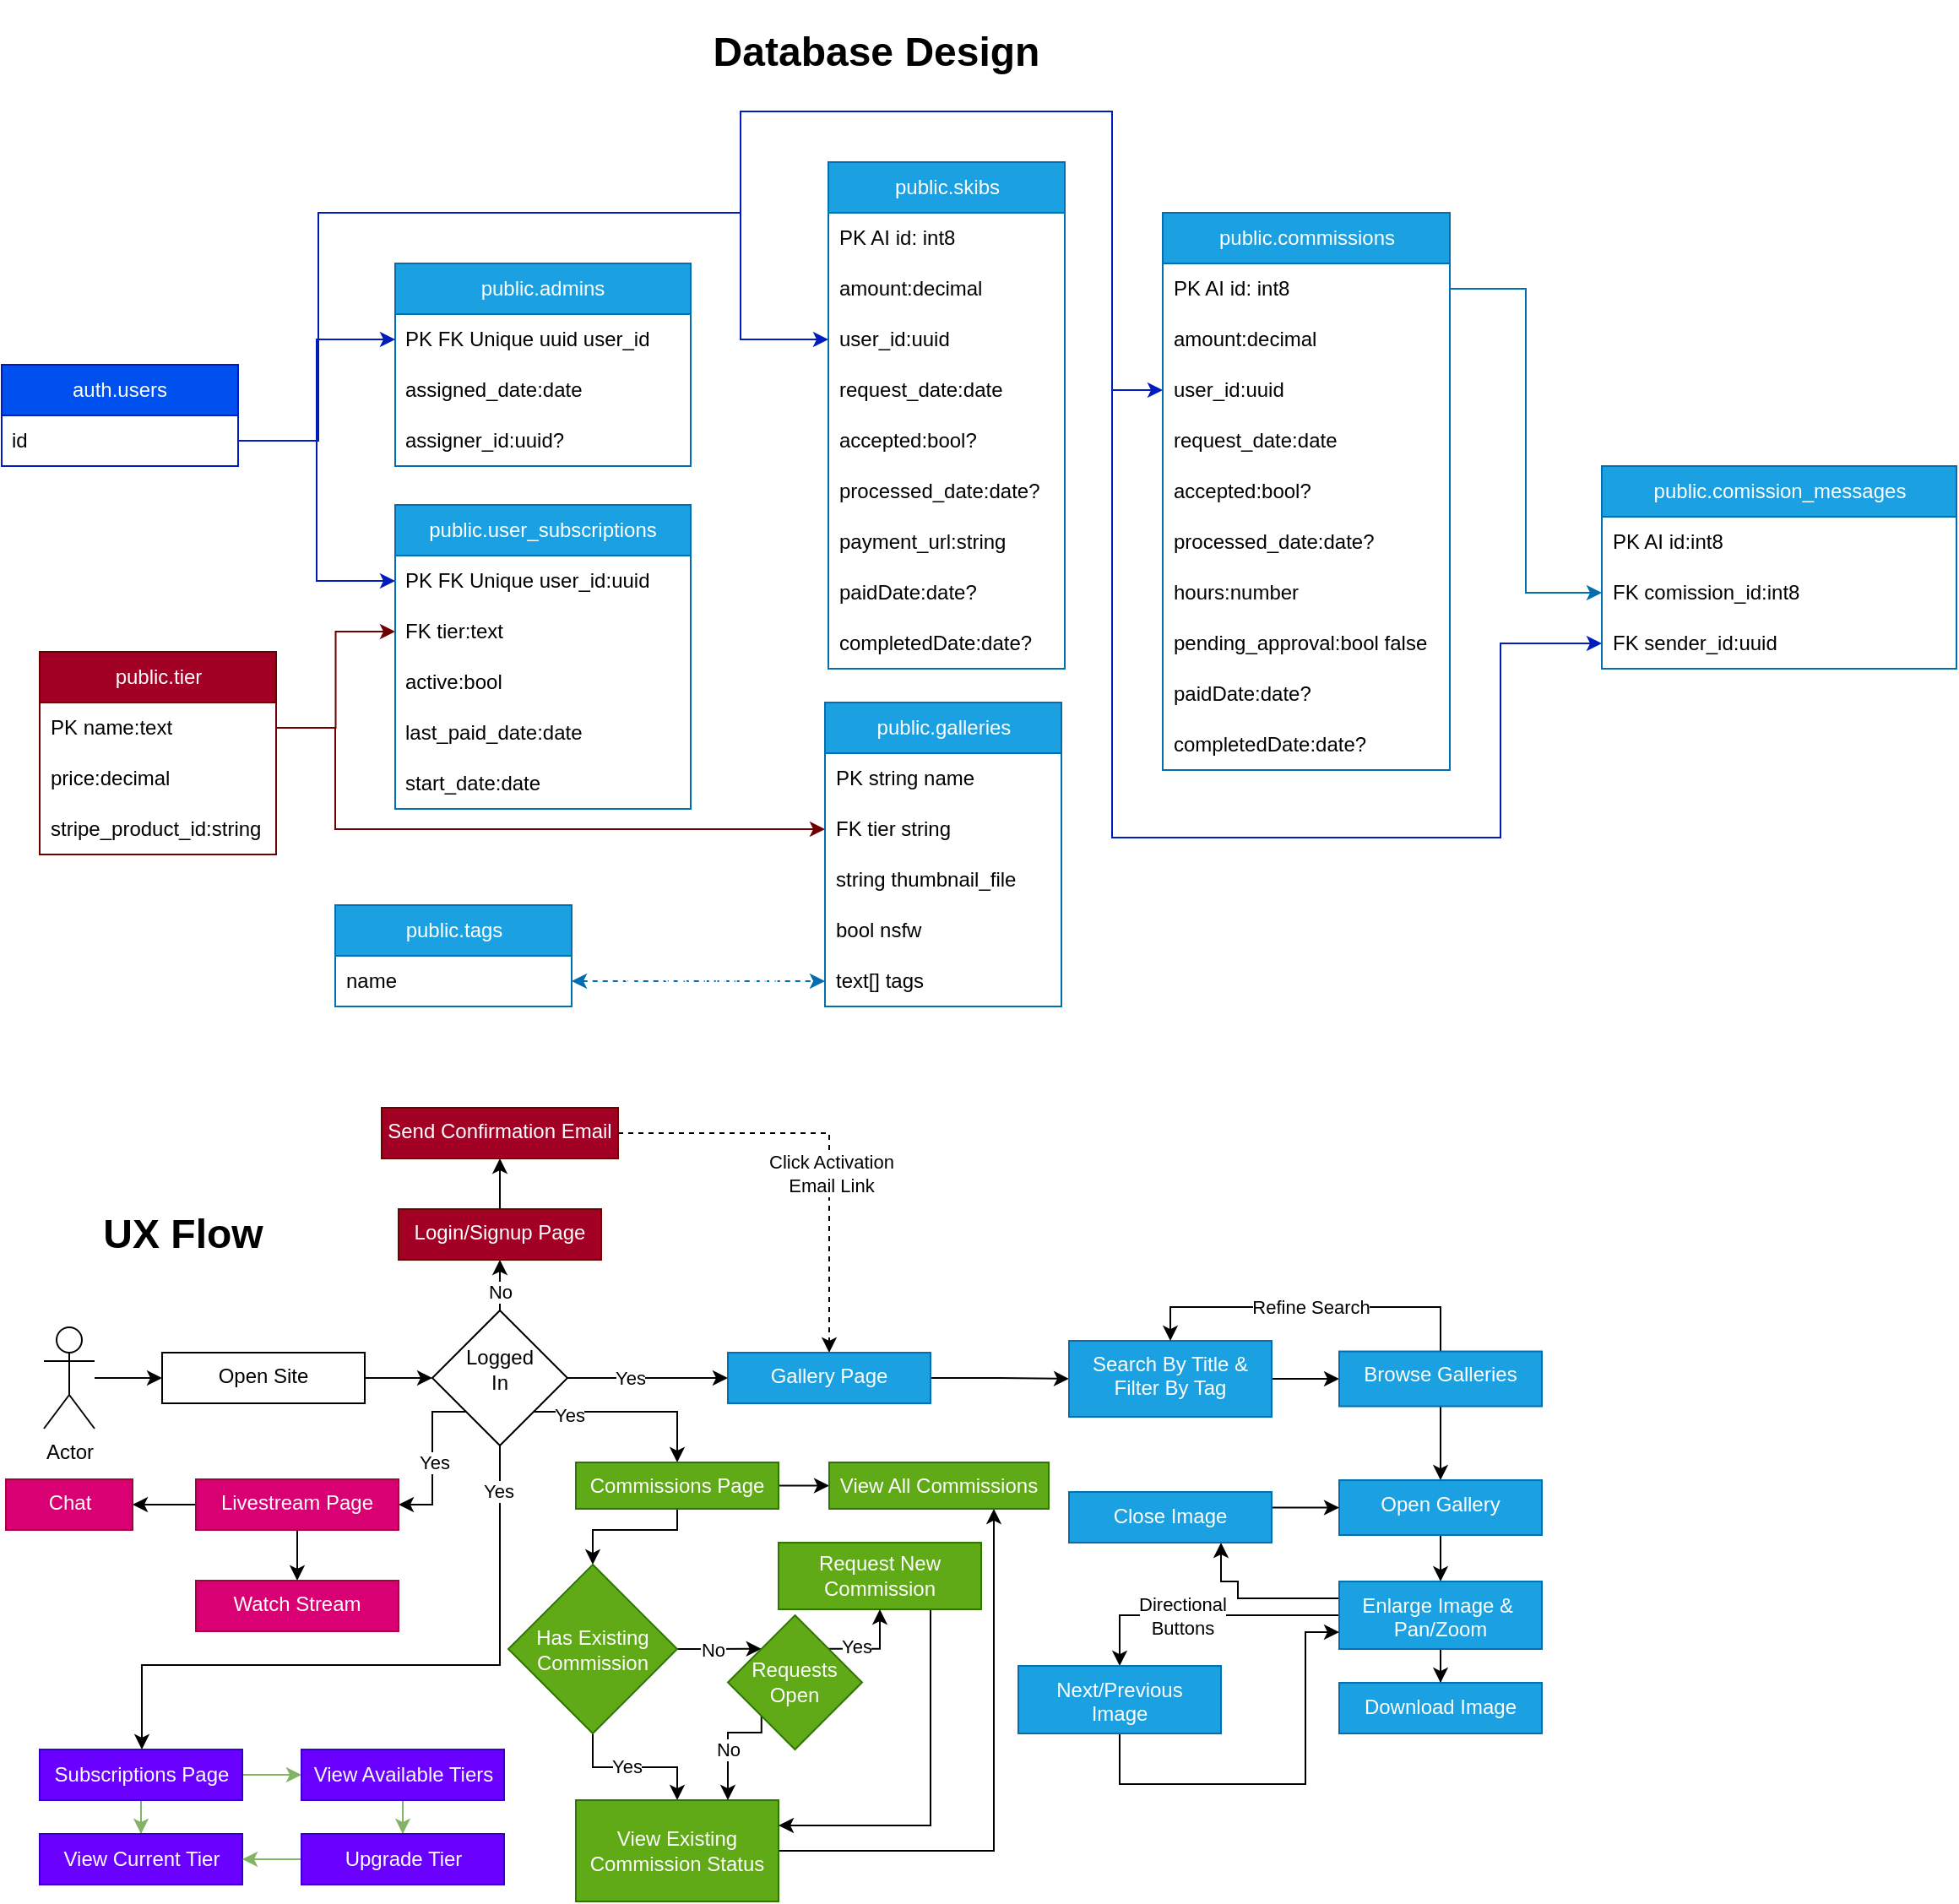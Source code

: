 <mxfile version="24.2.5" type="device">
  <diagram name="Page-1" id="F3YAVjulPUqdYhbqfjdd">
    <mxGraphModel dx="1877" dy="2420" grid="1" gridSize="10" guides="1" tooltips="1" connect="1" arrows="1" fold="1" page="1" pageScale="1" pageWidth="850" pageHeight="1100" math="0" shadow="0">
      <root>
        <mxCell id="0" />
        <mxCell id="1" parent="0" />
        <mxCell id="9zziB1Dtd-V9IfowJO3V-28" value="&lt;h1&gt;Database Design&lt;/h1&gt;" style="text;html=1;align=center;verticalAlign=middle;whiteSpace=wrap;rounded=0;" parent="1" vertex="1">
          <mxGeometry x="332.5" y="-70" width="390" height="10" as="geometry" />
        </mxCell>
        <mxCell id="9zziB1Dtd-V9IfowJO3V-29" value="&lt;h1&gt;UX Flow&lt;/h1&gt;" style="text;html=1;align=center;verticalAlign=middle;whiteSpace=wrap;rounded=0;" parent="1" vertex="1">
          <mxGeometry x="30" y="620" width="175" height="30" as="geometry" />
        </mxCell>
        <mxCell id="9zziB1Dtd-V9IfowJO3V-37" value="" style="edgeStyle=orthogonalEdgeStyle;rounded=0;orthogonalLoop=1;jettySize=auto;html=1;" parent="1" source="9zziB1Dtd-V9IfowJO3V-33" target="9zziB1Dtd-V9IfowJO3V-36" edge="1">
          <mxGeometry relative="1" as="geometry" />
        </mxCell>
        <mxCell id="9zziB1Dtd-V9IfowJO3V-33" value="Actor" style="shape=umlActor;verticalLabelPosition=bottom;verticalAlign=top;html=1;outlineConnect=0;" parent="1" vertex="1">
          <mxGeometry x="35" y="690" width="30" height="60" as="geometry" />
        </mxCell>
        <mxCell id="9zziB1Dtd-V9IfowJO3V-39" value="" style="edgeStyle=orthogonalEdgeStyle;rounded=0;orthogonalLoop=1;jettySize=auto;html=1;" parent="1" source="9zziB1Dtd-V9IfowJO3V-36" target="9zziB1Dtd-V9IfowJO3V-38" edge="1">
          <mxGeometry relative="1" as="geometry" />
        </mxCell>
        <mxCell id="9zziB1Dtd-V9IfowJO3V-36" value="Open Site" style="whiteSpace=wrap;html=1;verticalAlign=top;" parent="1" vertex="1">
          <mxGeometry x="105" y="705" width="120" height="30" as="geometry" />
        </mxCell>
        <mxCell id="9zziB1Dtd-V9IfowJO3V-42" value="" style="edgeStyle=orthogonalEdgeStyle;rounded=0;orthogonalLoop=1;jettySize=auto;html=1;" parent="1" source="9zziB1Dtd-V9IfowJO3V-38" target="9zziB1Dtd-V9IfowJO3V-41" edge="1">
          <mxGeometry relative="1" as="geometry" />
        </mxCell>
        <mxCell id="9zziB1Dtd-V9IfowJO3V-43" value="No" style="edgeLabel;html=1;align=center;verticalAlign=middle;resizable=0;points=[];" parent="9zziB1Dtd-V9IfowJO3V-42" vertex="1" connectable="0">
          <mxGeometry x="0.253" y="2" relative="1" as="geometry">
            <mxPoint x="2" as="offset" />
          </mxGeometry>
        </mxCell>
        <mxCell id="9zziB1Dtd-V9IfowJO3V-48" value="" style="edgeStyle=orthogonalEdgeStyle;rounded=0;orthogonalLoop=1;jettySize=auto;html=1;" parent="1" source="9zziB1Dtd-V9IfowJO3V-38" target="9zziB1Dtd-V9IfowJO3V-47" edge="1">
          <mxGeometry relative="1" as="geometry" />
        </mxCell>
        <mxCell id="9zziB1Dtd-V9IfowJO3V-72" value="Yes" style="edgeLabel;html=1;align=center;verticalAlign=middle;resizable=0;points=[];" parent="9zziB1Dtd-V9IfowJO3V-48" vertex="1" connectable="0">
          <mxGeometry x="-0.227" relative="1" as="geometry">
            <mxPoint as="offset" />
          </mxGeometry>
        </mxCell>
        <mxCell id="9zziB1Dtd-V9IfowJO3V-73" style="edgeStyle=orthogonalEdgeStyle;rounded=0;orthogonalLoop=1;jettySize=auto;html=1;exitX=0;exitY=1;exitDx=0;exitDy=0;entryX=1;entryY=0.5;entryDx=0;entryDy=0;" parent="1" source="9zziB1Dtd-V9IfowJO3V-38" target="9zziB1Dtd-V9IfowJO3V-71" edge="1">
          <mxGeometry relative="1" as="geometry">
            <Array as="points">
              <mxPoint x="265" y="740" />
              <mxPoint x="265" y="795" />
            </Array>
          </mxGeometry>
        </mxCell>
        <mxCell id="9zziB1Dtd-V9IfowJO3V-74" value="Yes" style="edgeLabel;html=1;align=center;verticalAlign=middle;resizable=0;points=[];" parent="9zziB1Dtd-V9IfowJO3V-73" vertex="1" connectable="0">
          <mxGeometry x="0.041" y="1" relative="1" as="geometry">
            <mxPoint as="offset" />
          </mxGeometry>
        </mxCell>
        <mxCell id="9zziB1Dtd-V9IfowJO3V-82" style="edgeStyle=orthogonalEdgeStyle;rounded=0;orthogonalLoop=1;jettySize=auto;html=1;exitX=0.5;exitY=1;exitDx=0;exitDy=0;entryX=0.5;entryY=0;entryDx=0;entryDy=0;" parent="1" source="9zziB1Dtd-V9IfowJO3V-38" target="9zziB1Dtd-V9IfowJO3V-81" edge="1">
          <mxGeometry relative="1" as="geometry">
            <Array as="points">
              <mxPoint x="305" y="890" />
              <mxPoint x="93" y="890" />
              <mxPoint x="93" y="940" />
            </Array>
          </mxGeometry>
        </mxCell>
        <mxCell id="9zziB1Dtd-V9IfowJO3V-83" value="Yes" style="edgeLabel;html=1;align=center;verticalAlign=middle;resizable=0;points=[];" parent="9zziB1Dtd-V9IfowJO3V-82" vertex="1" connectable="0">
          <mxGeometry x="-0.865" y="-1" relative="1" as="geometry">
            <mxPoint as="offset" />
          </mxGeometry>
        </mxCell>
        <mxCell id="9zziB1Dtd-V9IfowJO3V-92" style="edgeStyle=orthogonalEdgeStyle;rounded=0;orthogonalLoop=1;jettySize=auto;html=1;exitX=1;exitY=1;exitDx=0;exitDy=0;entryX=0.5;entryY=0;entryDx=0;entryDy=0;" parent="1" source="9zziB1Dtd-V9IfowJO3V-38" target="9zziB1Dtd-V9IfowJO3V-91" edge="1">
          <mxGeometry relative="1" as="geometry" />
        </mxCell>
        <mxCell id="9zziB1Dtd-V9IfowJO3V-93" value="Yes" style="edgeLabel;html=1;align=center;verticalAlign=middle;resizable=0;points=[];" parent="9zziB1Dtd-V9IfowJO3V-92" vertex="1" connectable="0">
          <mxGeometry x="-0.633" y="-2" relative="1" as="geometry">
            <mxPoint as="offset" />
          </mxGeometry>
        </mxCell>
        <mxCell id="9zziB1Dtd-V9IfowJO3V-38" value="&lt;br&gt;Logged&lt;br&gt;In" style="rhombus;whiteSpace=wrap;html=1;verticalAlign=top;" parent="1" vertex="1">
          <mxGeometry x="265" y="680" width="80" height="80" as="geometry" />
        </mxCell>
        <mxCell id="9zziB1Dtd-V9IfowJO3V-46" value="" style="edgeStyle=orthogonalEdgeStyle;rounded=0;orthogonalLoop=1;jettySize=auto;html=1;" parent="1" source="9zziB1Dtd-V9IfowJO3V-41" target="9zziB1Dtd-V9IfowJO3V-45" edge="1">
          <mxGeometry relative="1" as="geometry" />
        </mxCell>
        <mxCell id="9zziB1Dtd-V9IfowJO3V-41" value="Login/Signup Page" style="whiteSpace=wrap;html=1;verticalAlign=top;fillColor=#a20025;strokeColor=#6F0000;fontColor=#ffffff;" parent="1" vertex="1">
          <mxGeometry x="245" y="620" width="120" height="30" as="geometry" />
        </mxCell>
        <mxCell id="9zziB1Dtd-V9IfowJO3V-49" style="edgeStyle=orthogonalEdgeStyle;rounded=0;orthogonalLoop=1;jettySize=auto;html=1;exitX=1;exitY=0.5;exitDx=0;exitDy=0;entryX=0.5;entryY=0;entryDx=0;entryDy=0;dashed=1;" parent="1" source="9zziB1Dtd-V9IfowJO3V-45" target="9zziB1Dtd-V9IfowJO3V-47" edge="1">
          <mxGeometry relative="1" as="geometry" />
        </mxCell>
        <mxCell id="9zziB1Dtd-V9IfowJO3V-50" value="Click Activation&lt;br&gt;Email Link" style="edgeLabel;html=1;align=center;verticalAlign=middle;resizable=0;points=[];" parent="9zziB1Dtd-V9IfowJO3V-49" vertex="1" connectable="0">
          <mxGeometry x="0.168" y="1" relative="1" as="geometry">
            <mxPoint as="offset" />
          </mxGeometry>
        </mxCell>
        <mxCell id="9zziB1Dtd-V9IfowJO3V-45" value="Send Confirmation Email" style="whiteSpace=wrap;html=1;verticalAlign=top;fillColor=#a20025;strokeColor=#6F0000;fontColor=#ffffff;" parent="1" vertex="1">
          <mxGeometry x="235" y="560" width="140" height="30" as="geometry" />
        </mxCell>
        <mxCell id="9zziB1Dtd-V9IfowJO3V-52" value="" style="edgeStyle=orthogonalEdgeStyle;rounded=0;orthogonalLoop=1;jettySize=auto;html=1;exitX=1;exitY=0.5;exitDx=0;exitDy=0;" parent="1" source="9zziB1Dtd-V9IfowJO3V-47" target="9zziB1Dtd-V9IfowJO3V-51" edge="1">
          <mxGeometry relative="1" as="geometry">
            <mxPoint x="540" y="716.31" as="sourcePoint" />
          </mxGeometry>
        </mxCell>
        <mxCell id="9zziB1Dtd-V9IfowJO3V-47" value="Gallery Page" style="whiteSpace=wrap;html=1;verticalAlign=top;fillColor=#1ba1e2;strokeColor=#006EAF;fontColor=#ffffff;" parent="1" vertex="1">
          <mxGeometry x="440" y="705" width="120" height="30" as="geometry" />
        </mxCell>
        <mxCell id="9zziB1Dtd-V9IfowJO3V-54" value="" style="edgeStyle=orthogonalEdgeStyle;rounded=0;orthogonalLoop=1;jettySize=auto;html=1;" parent="1" source="9zziB1Dtd-V9IfowJO3V-51" target="9zziB1Dtd-V9IfowJO3V-53" edge="1">
          <mxGeometry relative="1" as="geometry" />
        </mxCell>
        <mxCell id="9zziB1Dtd-V9IfowJO3V-51" value="Search By Title &amp;amp;&lt;br&gt;Filter By Tag" style="whiteSpace=wrap;html=1;verticalAlign=top;fillColor=#1ba1e2;strokeColor=#006EAF;fontColor=#ffffff;" parent="1" vertex="1">
          <mxGeometry x="642" y="698.02" width="120" height="45" as="geometry" />
        </mxCell>
        <mxCell id="9zziB1Dtd-V9IfowJO3V-55" value="Refine Search" style="edgeStyle=orthogonalEdgeStyle;rounded=0;orthogonalLoop=1;jettySize=auto;html=1;exitX=0.5;exitY=0;exitDx=0;exitDy=0;entryX=0.5;entryY=0;entryDx=0;entryDy=0;" parent="1" source="9zziB1Dtd-V9IfowJO3V-53" target="9zziB1Dtd-V9IfowJO3V-51" edge="1">
          <mxGeometry relative="1" as="geometry" />
        </mxCell>
        <mxCell id="9zziB1Dtd-V9IfowJO3V-57" value="" style="edgeStyle=orthogonalEdgeStyle;rounded=0;orthogonalLoop=1;jettySize=auto;html=1;" parent="1" source="9zziB1Dtd-V9IfowJO3V-53" target="9zziB1Dtd-V9IfowJO3V-56" edge="1">
          <mxGeometry relative="1" as="geometry" />
        </mxCell>
        <mxCell id="9zziB1Dtd-V9IfowJO3V-53" value="Browse Galleries" style="whiteSpace=wrap;html=1;verticalAlign=top;fillColor=#1ba1e2;strokeColor=#006EAF;fontColor=#ffffff;" parent="1" vertex="1">
          <mxGeometry x="802" y="704.27" width="120" height="32.5" as="geometry" />
        </mxCell>
        <mxCell id="9zziB1Dtd-V9IfowJO3V-59" value="" style="edgeStyle=orthogonalEdgeStyle;rounded=0;orthogonalLoop=1;jettySize=auto;html=1;" parent="1" source="9zziB1Dtd-V9IfowJO3V-56" target="9zziB1Dtd-V9IfowJO3V-58" edge="1">
          <mxGeometry relative="1" as="geometry" />
        </mxCell>
        <mxCell id="9zziB1Dtd-V9IfowJO3V-56" value="Open Gallery" style="whiteSpace=wrap;html=1;verticalAlign=top;fillColor=#1ba1e2;strokeColor=#006EAF;fontColor=#ffffff;" parent="1" vertex="1">
          <mxGeometry x="802" y="780.52" width="120" height="32.5" as="geometry" />
        </mxCell>
        <mxCell id="9zziB1Dtd-V9IfowJO3V-61" value="" style="edgeStyle=orthogonalEdgeStyle;rounded=0;orthogonalLoop=1;jettySize=auto;html=1;" parent="1" source="9zziB1Dtd-V9IfowJO3V-58" target="9zziB1Dtd-V9IfowJO3V-60" edge="1">
          <mxGeometry relative="1" as="geometry" />
        </mxCell>
        <mxCell id="9zziB1Dtd-V9IfowJO3V-63" value="" style="edgeStyle=orthogonalEdgeStyle;rounded=0;orthogonalLoop=1;jettySize=auto;html=1;entryX=0.5;entryY=0;entryDx=0;entryDy=0;exitX=0;exitY=0.5;exitDx=0;exitDy=0;" parent="1" source="9zziB1Dtd-V9IfowJO3V-58" target="9zziB1Dtd-V9IfowJO3V-62" edge="1">
          <mxGeometry relative="1" as="geometry" />
        </mxCell>
        <mxCell id="9zziB1Dtd-V9IfowJO3V-65" value="Directional&lt;br&gt;Buttons" style="edgeLabel;html=1;align=center;verticalAlign=middle;resizable=0;points=[];" parent="9zziB1Dtd-V9IfowJO3V-63" vertex="1" connectable="0">
          <mxGeometry x="0.171" relative="1" as="geometry">
            <mxPoint as="offset" />
          </mxGeometry>
        </mxCell>
        <mxCell id="9zziB1Dtd-V9IfowJO3V-69" style="edgeStyle=orthogonalEdgeStyle;rounded=0;orthogonalLoop=1;jettySize=auto;html=1;exitX=0;exitY=0.25;exitDx=0;exitDy=0;entryX=0.75;entryY=1;entryDx=0;entryDy=0;" parent="1" source="9zziB1Dtd-V9IfowJO3V-58" target="9zziB1Dtd-V9IfowJO3V-68" edge="1">
          <mxGeometry relative="1" as="geometry">
            <Array as="points">
              <mxPoint x="742" y="850.52" />
              <mxPoint x="742" y="840.52" />
              <mxPoint x="732" y="840.52" />
            </Array>
          </mxGeometry>
        </mxCell>
        <mxCell id="9zziB1Dtd-V9IfowJO3V-58" value="Enlarge Image &amp;amp;&amp;nbsp;&lt;br&gt;Pan/Zoom" style="whiteSpace=wrap;html=1;verticalAlign=top;fillColor=#1ba1e2;strokeColor=#006EAF;fontColor=#ffffff;" parent="1" vertex="1">
          <mxGeometry x="802" y="840.52" width="120" height="40" as="geometry" />
        </mxCell>
        <mxCell id="9zziB1Dtd-V9IfowJO3V-60" value="Download Image" style="whiteSpace=wrap;html=1;verticalAlign=top;fillColor=#1ba1e2;strokeColor=#006EAF;fontColor=#ffffff;" parent="1" vertex="1">
          <mxGeometry x="802" y="900.52" width="120" height="30" as="geometry" />
        </mxCell>
        <mxCell id="9zziB1Dtd-V9IfowJO3V-64" style="edgeStyle=orthogonalEdgeStyle;rounded=0;orthogonalLoop=1;jettySize=auto;html=1;exitX=0.5;exitY=1;exitDx=0;exitDy=0;entryX=0;entryY=0.75;entryDx=0;entryDy=0;" parent="1" source="9zziB1Dtd-V9IfowJO3V-62" target="9zziB1Dtd-V9IfowJO3V-58" edge="1">
          <mxGeometry relative="1" as="geometry">
            <Array as="points">
              <mxPoint x="672" y="960.52" />
              <mxPoint x="782" y="960.52" />
              <mxPoint x="782" y="870.52" />
            </Array>
          </mxGeometry>
        </mxCell>
        <mxCell id="9zziB1Dtd-V9IfowJO3V-62" value="Next/Previous&lt;br&gt;Image" style="whiteSpace=wrap;html=1;verticalAlign=top;fillColor=#1ba1e2;strokeColor=#006EAF;fontColor=#ffffff;" parent="1" vertex="1">
          <mxGeometry x="612" y="890.52" width="120" height="40" as="geometry" />
        </mxCell>
        <mxCell id="9zziB1Dtd-V9IfowJO3V-70" style="edgeStyle=orthogonalEdgeStyle;rounded=0;orthogonalLoop=1;jettySize=auto;html=1;exitX=1;exitY=0.25;exitDx=0;exitDy=0;entryX=0;entryY=0.5;entryDx=0;entryDy=0;" parent="1" source="9zziB1Dtd-V9IfowJO3V-68" target="9zziB1Dtd-V9IfowJO3V-56" edge="1">
          <mxGeometry relative="1" as="geometry">
            <mxPoint x="762" y="797.39" as="sourcePoint" />
            <mxPoint x="792" y="796.14" as="targetPoint" />
            <Array as="points">
              <mxPoint x="762" y="796.52" />
            </Array>
          </mxGeometry>
        </mxCell>
        <mxCell id="9zziB1Dtd-V9IfowJO3V-68" value="Close Image" style="whiteSpace=wrap;html=1;verticalAlign=top;fillColor=#1ba1e2;strokeColor=#006EAF;fontColor=#ffffff;" parent="1" vertex="1">
          <mxGeometry x="642" y="787.52" width="120" height="30" as="geometry" />
        </mxCell>
        <mxCell id="9zziB1Dtd-V9IfowJO3V-76" value="" style="edgeStyle=orthogonalEdgeStyle;rounded=0;orthogonalLoop=1;jettySize=auto;html=1;" parent="1" source="9zziB1Dtd-V9IfowJO3V-71" target="9zziB1Dtd-V9IfowJO3V-75" edge="1">
          <mxGeometry relative="1" as="geometry" />
        </mxCell>
        <mxCell id="9zziB1Dtd-V9IfowJO3V-78" value="" style="edgeStyle=orthogonalEdgeStyle;rounded=0;orthogonalLoop=1;jettySize=auto;html=1;" parent="1" source="9zziB1Dtd-V9IfowJO3V-71" target="9zziB1Dtd-V9IfowJO3V-77" edge="1">
          <mxGeometry relative="1" as="geometry" />
        </mxCell>
        <mxCell id="9zziB1Dtd-V9IfowJO3V-71" value="Livestream Page" style="whiteSpace=wrap;html=1;verticalAlign=top;fillColor=#d80073;strokeColor=#A50040;fontColor=#ffffff;" parent="1" vertex="1">
          <mxGeometry x="125" y="780" width="120" height="30" as="geometry" />
        </mxCell>
        <mxCell id="9zziB1Dtd-V9IfowJO3V-75" value="Watch Stream" style="whiteSpace=wrap;html=1;verticalAlign=top;fillColor=#d80073;strokeColor=#A50040;fontColor=#ffffff;" parent="1" vertex="1">
          <mxGeometry x="125" y="840" width="120" height="30" as="geometry" />
        </mxCell>
        <mxCell id="9zziB1Dtd-V9IfowJO3V-77" value="Chat" style="whiteSpace=wrap;html=1;verticalAlign=top;fillColor=#d80073;strokeColor=#A50040;fontColor=#ffffff;" parent="1" vertex="1">
          <mxGeometry x="12.5" y="780" width="75" height="30" as="geometry" />
        </mxCell>
        <mxCell id="9zziB1Dtd-V9IfowJO3V-85" value="" style="edgeStyle=orthogonalEdgeStyle;rounded=0;orthogonalLoop=1;jettySize=auto;html=1;fillColor=#d5e8d4;strokeColor=#82b366;" parent="1" source="9zziB1Dtd-V9IfowJO3V-81" target="9zziB1Dtd-V9IfowJO3V-84" edge="1">
          <mxGeometry relative="1" as="geometry" />
        </mxCell>
        <mxCell id="9zziB1Dtd-V9IfowJO3V-87" value="" style="edgeStyle=orthogonalEdgeStyle;rounded=0;orthogonalLoop=1;jettySize=auto;html=1;fillColor=#d5e8d4;strokeColor=#82b366;" parent="1" source="9zziB1Dtd-V9IfowJO3V-81" target="9zziB1Dtd-V9IfowJO3V-86" edge="1">
          <mxGeometry relative="1" as="geometry" />
        </mxCell>
        <mxCell id="9zziB1Dtd-V9IfowJO3V-81" value="Subscriptions Page" style="rounded=0;whiteSpace=wrap;html=1;fillColor=#6a00ff;strokeColor=#3700CC;fontColor=#ffffff;" parent="1" vertex="1">
          <mxGeometry x="32.5" y="940" width="120" height="30" as="geometry" />
        </mxCell>
        <mxCell id="9zziB1Dtd-V9IfowJO3V-84" value="View Current Tier" style="rounded=0;whiteSpace=wrap;html=1;fillColor=#6a00ff;strokeColor=#3700CC;fontColor=#ffffff;" parent="1" vertex="1">
          <mxGeometry x="32.5" y="990" width="120" height="30" as="geometry" />
        </mxCell>
        <mxCell id="9zziB1Dtd-V9IfowJO3V-89" value="" style="edgeStyle=orthogonalEdgeStyle;rounded=0;orthogonalLoop=1;jettySize=auto;html=1;fillColor=#d5e8d4;strokeColor=#82b366;" parent="1" source="9zziB1Dtd-V9IfowJO3V-86" target="9zziB1Dtd-V9IfowJO3V-88" edge="1">
          <mxGeometry relative="1" as="geometry" />
        </mxCell>
        <mxCell id="9zziB1Dtd-V9IfowJO3V-86" value="View Available Tiers" style="rounded=0;whiteSpace=wrap;html=1;fillColor=#6a00ff;strokeColor=#3700CC;fontColor=#ffffff;" parent="1" vertex="1">
          <mxGeometry x="187.5" y="940" width="120" height="30" as="geometry" />
        </mxCell>
        <mxCell id="9zziB1Dtd-V9IfowJO3V-90" value="" style="edgeStyle=orthogonalEdgeStyle;rounded=0;orthogonalLoop=1;jettySize=auto;html=1;fillColor=#d5e8d4;strokeColor=#82b366;" parent="1" source="9zziB1Dtd-V9IfowJO3V-88" target="9zziB1Dtd-V9IfowJO3V-84" edge="1">
          <mxGeometry relative="1" as="geometry" />
        </mxCell>
        <mxCell id="9zziB1Dtd-V9IfowJO3V-88" value="Upgrade Tier" style="rounded=0;whiteSpace=wrap;html=1;fillColor=#6a00ff;strokeColor=#3700CC;fontColor=#ffffff;" parent="1" vertex="1">
          <mxGeometry x="187.5" y="990" width="120" height="30" as="geometry" />
        </mxCell>
        <mxCell id="9zziB1Dtd-V9IfowJO3V-95" value="" style="edgeStyle=orthogonalEdgeStyle;rounded=0;orthogonalLoop=1;jettySize=auto;html=1;" parent="1" source="9zziB1Dtd-V9IfowJO3V-91" target="9zziB1Dtd-V9IfowJO3V-94" edge="1">
          <mxGeometry relative="1" as="geometry">
            <Array as="points">
              <mxPoint x="410" y="810" />
              <mxPoint x="360" y="810" />
            </Array>
          </mxGeometry>
        </mxCell>
        <mxCell id="9zziB1Dtd-V9IfowJO3V-100" value="" style="edgeStyle=orthogonalEdgeStyle;rounded=0;orthogonalLoop=1;jettySize=auto;html=1;" parent="1" source="9zziB1Dtd-V9IfowJO3V-91" target="9zziB1Dtd-V9IfowJO3V-99" edge="1">
          <mxGeometry relative="1" as="geometry" />
        </mxCell>
        <mxCell id="9zziB1Dtd-V9IfowJO3V-91" value="Commissions Page" style="rounded=0;whiteSpace=wrap;html=1;fillColor=#60a917;strokeColor=#2D7600;fontColor=#ffffff;" parent="1" vertex="1">
          <mxGeometry x="350" y="770" width="120" height="27.48" as="geometry" />
        </mxCell>
        <mxCell id="9zziB1Dtd-V9IfowJO3V-97" value="" style="edgeStyle=orthogonalEdgeStyle;rounded=0;orthogonalLoop=1;jettySize=auto;html=1;" parent="1" source="9zziB1Dtd-V9IfowJO3V-94" target="9zziB1Dtd-V9IfowJO3V-96" edge="1">
          <mxGeometry relative="1" as="geometry" />
        </mxCell>
        <mxCell id="9zziB1Dtd-V9IfowJO3V-98" value="Yes" style="edgeLabel;html=1;align=center;verticalAlign=middle;resizable=0;points=[];" parent="9zziB1Dtd-V9IfowJO3V-97" vertex="1" connectable="0">
          <mxGeometry x="-0.611" relative="1" as="geometry">
            <mxPoint x="20" y="2" as="offset" />
          </mxGeometry>
        </mxCell>
        <mxCell id="9zziB1Dtd-V9IfowJO3V-105" value="" style="edgeStyle=orthogonalEdgeStyle;rounded=0;orthogonalLoop=1;jettySize=auto;html=1;entryX=0;entryY=0;entryDx=0;entryDy=0;" parent="1" source="9zziB1Dtd-V9IfowJO3V-94" target="9zziB1Dtd-V9IfowJO3V-110" edge="1">
          <mxGeometry relative="1" as="geometry" />
        </mxCell>
        <mxCell id="9zziB1Dtd-V9IfowJO3V-106" value="No" style="edgeLabel;html=1;align=center;verticalAlign=middle;resizable=0;points=[];" parent="9zziB1Dtd-V9IfowJO3V-105" vertex="1" connectable="0">
          <mxGeometry x="-0.178" y="-2" relative="1" as="geometry">
            <mxPoint y="-2" as="offset" />
          </mxGeometry>
        </mxCell>
        <mxCell id="9zziB1Dtd-V9IfowJO3V-94" value="Has Existing&lt;br&gt;Commission" style="rhombus;whiteSpace=wrap;html=1;rounded=0;fillColor=#60a917;strokeColor=#2D7600;fontColor=#ffffff;" parent="1" vertex="1">
          <mxGeometry x="310" y="830.52" width="100" height="100" as="geometry" />
        </mxCell>
        <mxCell id="9zziB1Dtd-V9IfowJO3V-101" style="edgeStyle=orthogonalEdgeStyle;rounded=0;orthogonalLoop=1;jettySize=auto;html=1;exitX=1;exitY=0.5;exitDx=0;exitDy=0;entryX=0.75;entryY=1;entryDx=0;entryDy=0;" parent="1" source="9zziB1Dtd-V9IfowJO3V-96" target="9zziB1Dtd-V9IfowJO3V-99" edge="1">
          <mxGeometry relative="1" as="geometry" />
        </mxCell>
        <mxCell id="9zziB1Dtd-V9IfowJO3V-96" value="View Existing&lt;br&gt;Commission Status" style="whiteSpace=wrap;html=1;rounded=0;fillColor=#60a917;strokeColor=#2D7600;fontColor=#ffffff;" parent="1" vertex="1">
          <mxGeometry x="350" y="970" width="120" height="60" as="geometry" />
        </mxCell>
        <mxCell id="9zziB1Dtd-V9IfowJO3V-99" value="View All Commissions" style="rounded=0;whiteSpace=wrap;html=1;fillColor=#60a917;strokeColor=#2D7600;fontColor=#ffffff;" parent="1" vertex="1">
          <mxGeometry x="500" y="770" width="130" height="27.48" as="geometry" />
        </mxCell>
        <mxCell id="9zziB1Dtd-V9IfowJO3V-109" style="edgeStyle=orthogonalEdgeStyle;rounded=0;orthogonalLoop=1;jettySize=auto;html=1;exitX=0.75;exitY=1;exitDx=0;exitDy=0;entryX=1;entryY=0.25;entryDx=0;entryDy=0;" parent="1" source="9zziB1Dtd-V9IfowJO3V-104" target="9zziB1Dtd-V9IfowJO3V-96" edge="1">
          <mxGeometry relative="1" as="geometry">
            <Array as="points">
              <mxPoint x="560" y="985" />
            </Array>
          </mxGeometry>
        </mxCell>
        <mxCell id="9zziB1Dtd-V9IfowJO3V-104" value="Request New&lt;br&gt;Commission" style="whiteSpace=wrap;html=1;fillColor=#60a917;strokeColor=#2D7600;rounded=0;fontColor=#ffffff;" parent="1" vertex="1">
          <mxGeometry x="470" y="817.52" width="120" height="39.48" as="geometry" />
        </mxCell>
        <mxCell id="9zziB1Dtd-V9IfowJO3V-111" style="edgeStyle=orthogonalEdgeStyle;rounded=0;orthogonalLoop=1;jettySize=auto;html=1;exitX=0;exitY=1;exitDx=0;exitDy=0;entryX=0.75;entryY=0;entryDx=0;entryDy=0;" parent="1" source="9zziB1Dtd-V9IfowJO3V-110" target="9zziB1Dtd-V9IfowJO3V-96" edge="1">
          <mxGeometry relative="1" as="geometry">
            <Array as="points">
              <mxPoint x="440" y="930" />
            </Array>
          </mxGeometry>
        </mxCell>
        <mxCell id="9zziB1Dtd-V9IfowJO3V-112" value="No" style="edgeLabel;html=1;align=center;verticalAlign=middle;resizable=0;points=[];" parent="9zziB1Dtd-V9IfowJO3V-111" vertex="1" connectable="0">
          <mxGeometry x="0.004" relative="1" as="geometry">
            <mxPoint y="5" as="offset" />
          </mxGeometry>
        </mxCell>
        <mxCell id="9zziB1Dtd-V9IfowJO3V-113" style="edgeStyle=orthogonalEdgeStyle;rounded=0;orthogonalLoop=1;jettySize=auto;html=1;exitX=1;exitY=0;exitDx=0;exitDy=0;entryX=0.5;entryY=1;entryDx=0;entryDy=0;" parent="1" source="9zziB1Dtd-V9IfowJO3V-110" target="9zziB1Dtd-V9IfowJO3V-104" edge="1">
          <mxGeometry relative="1" as="geometry" />
        </mxCell>
        <mxCell id="9zziB1Dtd-V9IfowJO3V-114" value="Yes" style="edgeLabel;html=1;align=center;verticalAlign=middle;resizable=0;points=[];" parent="9zziB1Dtd-V9IfowJO3V-113" vertex="1" connectable="0">
          <mxGeometry x="-0.504" y="1" relative="1" as="geometry">
            <mxPoint x="3" y="-1" as="offset" />
          </mxGeometry>
        </mxCell>
        <mxCell id="9zziB1Dtd-V9IfowJO3V-110" value="Requests&lt;br&gt;Open" style="rhombus;whiteSpace=wrap;html=1;rounded=0;fillColor=#60a917;strokeColor=#2D7600;fontColor=#ffffff;" parent="1" vertex="1">
          <mxGeometry x="440" y="860.52" width="79.48" height="79.48" as="geometry" />
        </mxCell>
        <mxCell id="1AZqCnQGpeGdDfHHl4o8-5" value="public.tags" style="swimlane;fontStyle=0;childLayout=stackLayout;horizontal=1;startSize=30;horizontalStack=0;resizeParent=1;resizeParentMax=0;resizeLast=0;collapsible=1;marginBottom=0;whiteSpace=wrap;html=1;fillColor=#1ba1e2;fontColor=#ffffff;strokeColor=#006EAF;" vertex="1" parent="1">
          <mxGeometry x="207.5" y="440" width="140" height="60" as="geometry" />
        </mxCell>
        <mxCell id="1AZqCnQGpeGdDfHHl4o8-6" value="name" style="text;strokeColor=none;fillColor=none;align=left;verticalAlign=middle;spacingLeft=4;spacingRight=4;overflow=hidden;points=[[0,0.5],[1,0.5]];portConstraint=eastwest;rotatable=0;whiteSpace=wrap;html=1;" vertex="1" parent="1AZqCnQGpeGdDfHHl4o8-5">
          <mxGeometry y="30" width="140" height="30" as="geometry" />
        </mxCell>
        <mxCell id="1AZqCnQGpeGdDfHHl4o8-9" value="public.admins" style="swimlane;fontStyle=0;childLayout=stackLayout;horizontal=1;startSize=30;horizontalStack=0;resizeParent=1;resizeParentMax=0;resizeLast=0;collapsible=1;marginBottom=0;whiteSpace=wrap;html=1;fillColor=#1ba1e2;fontColor=#ffffff;strokeColor=#006EAF;" vertex="1" parent="1">
          <mxGeometry x="243" y="60" width="175" height="120" as="geometry" />
        </mxCell>
        <mxCell id="1AZqCnQGpeGdDfHHl4o8-10" value="PK FK Unique uuid user_id" style="text;strokeColor=none;fillColor=none;align=left;verticalAlign=middle;spacingLeft=4;spacingRight=4;overflow=hidden;points=[[0,0.5],[1,0.5]];portConstraint=eastwest;rotatable=0;whiteSpace=wrap;html=1;" vertex="1" parent="1AZqCnQGpeGdDfHHl4o8-9">
          <mxGeometry y="30" width="175" height="30" as="geometry" />
        </mxCell>
        <mxCell id="1AZqCnQGpeGdDfHHl4o8-11" value="assigned_date:date" style="text;strokeColor=none;fillColor=none;align=left;verticalAlign=middle;spacingLeft=4;spacingRight=4;overflow=hidden;points=[[0,0.5],[1,0.5]];portConstraint=eastwest;rotatable=0;whiteSpace=wrap;html=1;" vertex="1" parent="1AZqCnQGpeGdDfHHl4o8-9">
          <mxGeometry y="60" width="175" height="30" as="geometry" />
        </mxCell>
        <mxCell id="1AZqCnQGpeGdDfHHl4o8-12" value="assigner_id:uuid?" style="text;strokeColor=none;fillColor=none;align=left;verticalAlign=middle;spacingLeft=4;spacingRight=4;overflow=hidden;points=[[0,0.5],[1,0.5]];portConstraint=eastwest;rotatable=0;whiteSpace=wrap;html=1;" vertex="1" parent="1AZqCnQGpeGdDfHHl4o8-9">
          <mxGeometry y="90" width="175" height="30" as="geometry" />
        </mxCell>
        <mxCell id="1AZqCnQGpeGdDfHHl4o8-17" value="auth.users" style="swimlane;fontStyle=0;childLayout=stackLayout;horizontal=1;startSize=30;horizontalStack=0;resizeParent=1;resizeParentMax=0;resizeLast=0;collapsible=1;marginBottom=0;whiteSpace=wrap;html=1;fillColor=#0050ef;fontColor=#ffffff;strokeColor=#001DBC;" vertex="1" parent="1">
          <mxGeometry x="10" y="120" width="140" height="60" as="geometry" />
        </mxCell>
        <mxCell id="1AZqCnQGpeGdDfHHl4o8-18" value="id" style="text;strokeColor=none;fillColor=none;align=left;verticalAlign=middle;spacingLeft=4;spacingRight=4;overflow=hidden;points=[[0,0.5],[1,0.5]];portConstraint=eastwest;rotatable=0;whiteSpace=wrap;html=1;" vertex="1" parent="1AZqCnQGpeGdDfHHl4o8-17">
          <mxGeometry y="30" width="140" height="30" as="geometry" />
        </mxCell>
        <mxCell id="1AZqCnQGpeGdDfHHl4o8-21" style="edgeStyle=orthogonalEdgeStyle;rounded=0;orthogonalLoop=1;jettySize=auto;html=1;exitX=1;exitY=0.5;exitDx=0;exitDy=0;entryX=0;entryY=0.5;entryDx=0;entryDy=0;fillColor=#0050ef;strokeColor=#001DBC;" edge="1" parent="1" source="1AZqCnQGpeGdDfHHl4o8-18" target="1AZqCnQGpeGdDfHHl4o8-10">
          <mxGeometry relative="1" as="geometry" />
        </mxCell>
        <mxCell id="1AZqCnQGpeGdDfHHl4o8-22" style="edgeStyle=orthogonalEdgeStyle;rounded=0;orthogonalLoop=1;jettySize=auto;html=1;exitX=1;exitY=0.5;exitDx=0;exitDy=0;entryX=0;entryY=0.5;entryDx=0;entryDy=0;fillColor=#0050ef;strokeColor=#001DBC;" edge="1" parent="1" source="1AZqCnQGpeGdDfHHl4o8-18" target="1AZqCnQGpeGdDfHHl4o8-14">
          <mxGeometry relative="1" as="geometry" />
        </mxCell>
        <mxCell id="1AZqCnQGpeGdDfHHl4o8-23" value="public.tier" style="swimlane;fontStyle=0;childLayout=stackLayout;horizontal=1;startSize=30;horizontalStack=0;resizeParent=1;resizeParentMax=0;resizeLast=0;collapsible=1;marginBottom=0;whiteSpace=wrap;html=1;fillColor=#a20025;fontColor=#ffffff;strokeColor=#6F0000;" vertex="1" parent="1">
          <mxGeometry x="32.5" y="290" width="140" height="120" as="geometry" />
        </mxCell>
        <mxCell id="1AZqCnQGpeGdDfHHl4o8-24" value="PK name:text" style="text;strokeColor=none;fillColor=none;align=left;verticalAlign=middle;spacingLeft=4;spacingRight=4;overflow=hidden;points=[[0,0.5],[1,0.5]];portConstraint=eastwest;rotatable=0;whiteSpace=wrap;html=1;" vertex="1" parent="1AZqCnQGpeGdDfHHl4o8-23">
          <mxGeometry y="30" width="140" height="30" as="geometry" />
        </mxCell>
        <mxCell id="1AZqCnQGpeGdDfHHl4o8-25" value="price:decimal" style="text;strokeColor=none;fillColor=none;align=left;verticalAlign=middle;spacingLeft=4;spacingRight=4;overflow=hidden;points=[[0,0.5],[1,0.5]];portConstraint=eastwest;rotatable=0;whiteSpace=wrap;html=1;" vertex="1" parent="1AZqCnQGpeGdDfHHl4o8-23">
          <mxGeometry y="60" width="140" height="30" as="geometry" />
        </mxCell>
        <mxCell id="1AZqCnQGpeGdDfHHl4o8-26" value="stripe_product_id:string" style="text;strokeColor=none;fillColor=none;align=left;verticalAlign=middle;spacingLeft=4;spacingRight=4;overflow=hidden;points=[[0,0.5],[1,0.5]];portConstraint=eastwest;rotatable=0;whiteSpace=wrap;html=1;" vertex="1" parent="1AZqCnQGpeGdDfHHl4o8-23">
          <mxGeometry y="90" width="140" height="30" as="geometry" />
        </mxCell>
        <mxCell id="1AZqCnQGpeGdDfHHl4o8-29" style="edgeStyle=orthogonalEdgeStyle;rounded=0;orthogonalLoop=1;jettySize=auto;html=1;exitX=1;exitY=0.5;exitDx=0;exitDy=0;entryX=0;entryY=0.5;entryDx=0;entryDy=0;fillColor=#a20025;strokeColor=#6F0000;" edge="1" parent="1" source="1AZqCnQGpeGdDfHHl4o8-24" target="1AZqCnQGpeGdDfHHl4o8-15">
          <mxGeometry relative="1" as="geometry" />
        </mxCell>
        <mxCell id="1AZqCnQGpeGdDfHHl4o8-34" value="public.galleries" style="swimlane;fontStyle=0;childLayout=stackLayout;horizontal=1;startSize=30;horizontalStack=0;resizeParent=1;resizeParentMax=0;resizeLast=0;collapsible=1;marginBottom=0;whiteSpace=wrap;html=1;fillColor=#1ba1e2;fontColor=#ffffff;strokeColor=#006EAF;" vertex="1" parent="1">
          <mxGeometry x="497.5" y="320" width="140" height="180" as="geometry" />
        </mxCell>
        <mxCell id="1AZqCnQGpeGdDfHHl4o8-35" value="PK string name" style="text;strokeColor=none;fillColor=none;align=left;verticalAlign=middle;spacingLeft=4;spacingRight=4;overflow=hidden;points=[[0,0.5],[1,0.5]];portConstraint=eastwest;rotatable=0;whiteSpace=wrap;html=1;" vertex="1" parent="1AZqCnQGpeGdDfHHl4o8-34">
          <mxGeometry y="30" width="140" height="30" as="geometry" />
        </mxCell>
        <mxCell id="1AZqCnQGpeGdDfHHl4o8-37" value="FK tier string" style="text;strokeColor=none;fillColor=none;align=left;verticalAlign=middle;spacingLeft=4;spacingRight=4;overflow=hidden;points=[[0,0.5],[1,0.5]];portConstraint=eastwest;rotatable=0;whiteSpace=wrap;html=1;" vertex="1" parent="1AZqCnQGpeGdDfHHl4o8-34">
          <mxGeometry y="60" width="140" height="30" as="geometry" />
        </mxCell>
        <mxCell id="1AZqCnQGpeGdDfHHl4o8-38" value="string thumbnail_file" style="text;strokeColor=none;fillColor=none;align=left;verticalAlign=middle;spacingLeft=4;spacingRight=4;overflow=hidden;points=[[0,0.5],[1,0.5]];portConstraint=eastwest;rotatable=0;whiteSpace=wrap;html=1;" vertex="1" parent="1AZqCnQGpeGdDfHHl4o8-34">
          <mxGeometry y="90" width="140" height="30" as="geometry" />
        </mxCell>
        <mxCell id="1AZqCnQGpeGdDfHHl4o8-41" value="bool nsfw" style="text;strokeColor=none;fillColor=none;align=left;verticalAlign=middle;spacingLeft=4;spacingRight=4;overflow=hidden;points=[[0,0.5],[1,0.5]];portConstraint=eastwest;rotatable=0;whiteSpace=wrap;html=1;" vertex="1" parent="1AZqCnQGpeGdDfHHl4o8-34">
          <mxGeometry y="120" width="140" height="30" as="geometry" />
        </mxCell>
        <mxCell id="1AZqCnQGpeGdDfHHl4o8-39" value="text[] tags" style="text;strokeColor=none;fillColor=none;align=left;verticalAlign=middle;spacingLeft=4;spacingRight=4;overflow=hidden;points=[[0,0.5],[1,0.5]];portConstraint=eastwest;rotatable=0;whiteSpace=wrap;html=1;" vertex="1" parent="1AZqCnQGpeGdDfHHl4o8-34">
          <mxGeometry y="150" width="140" height="30" as="geometry" />
        </mxCell>
        <mxCell id="1AZqCnQGpeGdDfHHl4o8-42" style="edgeStyle=orthogonalEdgeStyle;rounded=0;orthogonalLoop=1;jettySize=auto;html=1;exitX=1;exitY=0.5;exitDx=0;exitDy=0;entryX=0;entryY=0.5;entryDx=0;entryDy=0;fillColor=#a20025;strokeColor=#6F0000;" edge="1" parent="1" source="1AZqCnQGpeGdDfHHl4o8-24" target="1AZqCnQGpeGdDfHHl4o8-37">
          <mxGeometry relative="1" as="geometry">
            <Array as="points">
              <mxPoint x="207.5" y="335" />
              <mxPoint x="207.5" y="395" />
            </Array>
          </mxGeometry>
        </mxCell>
        <mxCell id="1AZqCnQGpeGdDfHHl4o8-43" value="public.skibs" style="swimlane;fontStyle=0;childLayout=stackLayout;horizontal=1;startSize=30;horizontalStack=0;resizeParent=1;resizeParentMax=0;resizeLast=0;collapsible=1;marginBottom=0;whiteSpace=wrap;html=1;fillColor=#1ba1e2;fontColor=#ffffff;strokeColor=#006EAF;" vertex="1" parent="1">
          <mxGeometry x="499.5" width="140" height="300" as="geometry" />
        </mxCell>
        <mxCell id="1AZqCnQGpeGdDfHHl4o8-44" value="PK AI id:&amp;nbsp;int8" style="text;strokeColor=none;fillColor=none;align=left;verticalAlign=middle;spacingLeft=4;spacingRight=4;overflow=hidden;points=[[0,0.5],[1,0.5]];portConstraint=eastwest;rotatable=0;whiteSpace=wrap;html=1;" vertex="1" parent="1AZqCnQGpeGdDfHHl4o8-43">
          <mxGeometry y="30" width="140" height="30" as="geometry" />
        </mxCell>
        <mxCell id="1AZqCnQGpeGdDfHHl4o8-46" value="amount:decimal" style="text;strokeColor=none;fillColor=none;align=left;verticalAlign=middle;spacingLeft=4;spacingRight=4;overflow=hidden;points=[[0,0.5],[1,0.5]];portConstraint=eastwest;rotatable=0;whiteSpace=wrap;html=1;" vertex="1" parent="1AZqCnQGpeGdDfHHl4o8-43">
          <mxGeometry y="60" width="140" height="30" as="geometry" />
        </mxCell>
        <mxCell id="1AZqCnQGpeGdDfHHl4o8-49" value="user_id:uuid" style="text;strokeColor=none;fillColor=none;align=left;verticalAlign=middle;spacingLeft=4;spacingRight=4;overflow=hidden;points=[[0,0.5],[1,0.5]];portConstraint=eastwest;rotatable=0;whiteSpace=wrap;html=1;" vertex="1" parent="1AZqCnQGpeGdDfHHl4o8-43">
          <mxGeometry y="90" width="140" height="30" as="geometry" />
        </mxCell>
        <mxCell id="1AZqCnQGpeGdDfHHl4o8-50" value="request_date:date" style="text;strokeColor=none;fillColor=none;align=left;verticalAlign=middle;spacingLeft=4;spacingRight=4;overflow=hidden;points=[[0,0.5],[1,0.5]];portConstraint=eastwest;rotatable=0;whiteSpace=wrap;html=1;" vertex="1" parent="1AZqCnQGpeGdDfHHl4o8-43">
          <mxGeometry y="120" width="140" height="30" as="geometry" />
        </mxCell>
        <mxCell id="1AZqCnQGpeGdDfHHl4o8-51" value="accepted:bool?" style="text;strokeColor=none;fillColor=none;align=left;verticalAlign=middle;spacingLeft=4;spacingRight=4;overflow=hidden;points=[[0,0.5],[1,0.5]];portConstraint=eastwest;rotatable=0;whiteSpace=wrap;html=1;" vertex="1" parent="1AZqCnQGpeGdDfHHl4o8-43">
          <mxGeometry y="150" width="140" height="30" as="geometry" />
        </mxCell>
        <mxCell id="1AZqCnQGpeGdDfHHl4o8-58" value="processed_date:date?" style="text;strokeColor=none;fillColor=none;align=left;verticalAlign=middle;spacingLeft=4;spacingRight=4;overflow=hidden;points=[[0,0.5],[1,0.5]];portConstraint=eastwest;rotatable=0;whiteSpace=wrap;html=1;" vertex="1" parent="1AZqCnQGpeGdDfHHl4o8-43">
          <mxGeometry y="180" width="140" height="30" as="geometry" />
        </mxCell>
        <mxCell id="1AZqCnQGpeGdDfHHl4o8-52" value="payment_url:string" style="text;strokeColor=none;fillColor=none;align=left;verticalAlign=middle;spacingLeft=4;spacingRight=4;overflow=hidden;points=[[0,0.5],[1,0.5]];portConstraint=eastwest;rotatable=0;whiteSpace=wrap;html=1;" vertex="1" parent="1AZqCnQGpeGdDfHHl4o8-43">
          <mxGeometry y="210" width="140" height="30" as="geometry" />
        </mxCell>
        <mxCell id="1AZqCnQGpeGdDfHHl4o8-57" value="paidDate:date?" style="text;strokeColor=none;fillColor=none;align=left;verticalAlign=middle;spacingLeft=4;spacingRight=4;overflow=hidden;points=[[0,0.5],[1,0.5]];portConstraint=eastwest;rotatable=0;whiteSpace=wrap;html=1;" vertex="1" parent="1AZqCnQGpeGdDfHHl4o8-43">
          <mxGeometry y="240" width="140" height="30" as="geometry" />
        </mxCell>
        <mxCell id="1AZqCnQGpeGdDfHHl4o8-59" value="completedDate:date?" style="text;strokeColor=none;fillColor=none;align=left;verticalAlign=middle;spacingLeft=4;spacingRight=4;overflow=hidden;points=[[0,0.5],[1,0.5]];portConstraint=eastwest;rotatable=0;whiteSpace=wrap;html=1;" vertex="1" parent="1AZqCnQGpeGdDfHHl4o8-43">
          <mxGeometry y="270" width="140" height="30" as="geometry" />
        </mxCell>
        <mxCell id="1AZqCnQGpeGdDfHHl4o8-48" style="edgeStyle=orthogonalEdgeStyle;rounded=0;orthogonalLoop=1;jettySize=auto;html=1;exitX=1;exitY=0.5;exitDx=0;exitDy=0;entryX=0;entryY=0.5;entryDx=0;entryDy=0;dashed=1;startArrow=classic;startFill=1;fillColor=#1ba1e2;strokeColor=#006EAF;" edge="1" parent="1" source="1AZqCnQGpeGdDfHHl4o8-6" target="1AZqCnQGpeGdDfHHl4o8-39">
          <mxGeometry relative="1" as="geometry" />
        </mxCell>
        <mxCell id="1AZqCnQGpeGdDfHHl4o8-56" value="No FK Relationship" style="edgeLabel;html=1;align=center;verticalAlign=middle;resizable=0;points=[];fontColor=#FFFFFF;labelBackgroundColor=none;" vertex="1" connectable="0" parent="1AZqCnQGpeGdDfHHl4o8-48">
          <mxGeometry x="-0.008" y="2" relative="1" as="geometry">
            <mxPoint as="offset" />
          </mxGeometry>
        </mxCell>
        <mxCell id="1AZqCnQGpeGdDfHHl4o8-13" value="public.user_subscriptions" style="swimlane;fontStyle=0;childLayout=stackLayout;horizontal=1;startSize=30;horizontalStack=0;resizeParent=1;resizeParentMax=0;resizeLast=0;collapsible=1;marginBottom=0;whiteSpace=wrap;html=1;fillColor=#1ba1e2;fontColor=#ffffff;strokeColor=#006EAF;" vertex="1" parent="1">
          <mxGeometry x="243" y="203" width="175" height="180" as="geometry" />
        </mxCell>
        <mxCell id="1AZqCnQGpeGdDfHHl4o8-14" value="PK FK Unique user_id:uuid" style="text;strokeColor=none;fillColor=none;align=left;verticalAlign=middle;spacingLeft=4;spacingRight=4;overflow=hidden;points=[[0,0.5],[1,0.5]];portConstraint=eastwest;rotatable=0;whiteSpace=wrap;html=1;" vertex="1" parent="1AZqCnQGpeGdDfHHl4o8-13">
          <mxGeometry y="30" width="175" height="30" as="geometry" />
        </mxCell>
        <mxCell id="1AZqCnQGpeGdDfHHl4o8-15" value="FK tier:text" style="text;strokeColor=none;fillColor=none;align=left;verticalAlign=middle;spacingLeft=4;spacingRight=4;overflow=hidden;points=[[0,0.5],[1,0.5]];portConstraint=eastwest;rotatable=0;whiteSpace=wrap;html=1;" vertex="1" parent="1AZqCnQGpeGdDfHHl4o8-13">
          <mxGeometry y="60" width="175" height="30" as="geometry" />
        </mxCell>
        <mxCell id="1AZqCnQGpeGdDfHHl4o8-54" value="active:bool" style="text;strokeColor=none;fillColor=none;align=left;verticalAlign=middle;spacingLeft=4;spacingRight=4;overflow=hidden;points=[[0,0.5],[1,0.5]];portConstraint=eastwest;rotatable=0;whiteSpace=wrap;html=1;" vertex="1" parent="1AZqCnQGpeGdDfHHl4o8-13">
          <mxGeometry y="90" width="175" height="30" as="geometry" />
        </mxCell>
        <mxCell id="1AZqCnQGpeGdDfHHl4o8-53" value="last_paid_date:date" style="text;strokeColor=none;fillColor=none;align=left;verticalAlign=middle;spacingLeft=4;spacingRight=4;overflow=hidden;points=[[0,0.5],[1,0.5]];portConstraint=eastwest;rotatable=0;whiteSpace=wrap;html=1;" vertex="1" parent="1AZqCnQGpeGdDfHHl4o8-13">
          <mxGeometry y="120" width="175" height="30" as="geometry" />
        </mxCell>
        <mxCell id="1AZqCnQGpeGdDfHHl4o8-47" value="start_date:date" style="text;strokeColor=none;fillColor=none;align=left;verticalAlign=middle;spacingLeft=4;spacingRight=4;overflow=hidden;points=[[0,0.5],[1,0.5]];portConstraint=eastwest;rotatable=0;whiteSpace=wrap;html=1;" vertex="1" parent="1AZqCnQGpeGdDfHHl4o8-13">
          <mxGeometry y="150" width="175" height="30" as="geometry" />
        </mxCell>
        <mxCell id="1AZqCnQGpeGdDfHHl4o8-55" style="edgeStyle=orthogonalEdgeStyle;rounded=0;orthogonalLoop=1;jettySize=auto;html=1;exitX=1;exitY=0.5;exitDx=0;exitDy=0;entryX=0;entryY=0.5;entryDx=0;entryDy=0;fillColor=#0050ef;strokeColor=#001DBC;" edge="1" parent="1" source="1AZqCnQGpeGdDfHHl4o8-18" target="1AZqCnQGpeGdDfHHl4o8-49">
          <mxGeometry relative="1" as="geometry">
            <Array as="points">
              <mxPoint x="197.5" y="165" />
              <mxPoint x="197.5" y="30" />
              <mxPoint x="447.5" y="30" />
              <mxPoint x="447.5" y="105" />
            </Array>
          </mxGeometry>
        </mxCell>
        <mxCell id="1AZqCnQGpeGdDfHHl4o8-60" value="public.commissions" style="swimlane;fontStyle=0;childLayout=stackLayout;horizontal=1;startSize=30;horizontalStack=0;resizeParent=1;resizeParentMax=0;resizeLast=0;collapsible=1;marginBottom=0;whiteSpace=wrap;html=1;fillColor=#1ba1e2;fontColor=#ffffff;strokeColor=#006EAF;" vertex="1" parent="1">
          <mxGeometry x="697.5" y="30" width="170" height="330" as="geometry" />
        </mxCell>
        <mxCell id="1AZqCnQGpeGdDfHHl4o8-61" value="PK AI id:&amp;nbsp;int8" style="text;strokeColor=none;fillColor=none;align=left;verticalAlign=middle;spacingLeft=4;spacingRight=4;overflow=hidden;points=[[0,0.5],[1,0.5]];portConstraint=eastwest;rotatable=0;whiteSpace=wrap;html=1;" vertex="1" parent="1AZqCnQGpeGdDfHHl4o8-60">
          <mxGeometry y="30" width="170" height="30" as="geometry" />
        </mxCell>
        <mxCell id="1AZqCnQGpeGdDfHHl4o8-62" value="amount:decimal" style="text;strokeColor=none;fillColor=none;align=left;verticalAlign=middle;spacingLeft=4;spacingRight=4;overflow=hidden;points=[[0,0.5],[1,0.5]];portConstraint=eastwest;rotatable=0;whiteSpace=wrap;html=1;" vertex="1" parent="1AZqCnQGpeGdDfHHl4o8-60">
          <mxGeometry y="60" width="170" height="30" as="geometry" />
        </mxCell>
        <mxCell id="1AZqCnQGpeGdDfHHl4o8-63" value="user_id:uuid" style="text;strokeColor=none;fillColor=none;align=left;verticalAlign=middle;spacingLeft=4;spacingRight=4;overflow=hidden;points=[[0,0.5],[1,0.5]];portConstraint=eastwest;rotatable=0;whiteSpace=wrap;html=1;" vertex="1" parent="1AZqCnQGpeGdDfHHl4o8-60">
          <mxGeometry y="90" width="170" height="30" as="geometry" />
        </mxCell>
        <mxCell id="1AZqCnQGpeGdDfHHl4o8-64" value="request_date:date" style="text;strokeColor=none;fillColor=none;align=left;verticalAlign=middle;spacingLeft=4;spacingRight=4;overflow=hidden;points=[[0,0.5],[1,0.5]];portConstraint=eastwest;rotatable=0;whiteSpace=wrap;html=1;" vertex="1" parent="1AZqCnQGpeGdDfHHl4o8-60">
          <mxGeometry y="120" width="170" height="30" as="geometry" />
        </mxCell>
        <mxCell id="1AZqCnQGpeGdDfHHl4o8-65" value="accepted:bool?" style="text;strokeColor=none;fillColor=none;align=left;verticalAlign=middle;spacingLeft=4;spacingRight=4;overflow=hidden;points=[[0,0.5],[1,0.5]];portConstraint=eastwest;rotatable=0;whiteSpace=wrap;html=1;" vertex="1" parent="1AZqCnQGpeGdDfHHl4o8-60">
          <mxGeometry y="150" width="170" height="30" as="geometry" />
        </mxCell>
        <mxCell id="1AZqCnQGpeGdDfHHl4o8-66" value="processed_date:date?" style="text;strokeColor=none;fillColor=none;align=left;verticalAlign=middle;spacingLeft=4;spacingRight=4;overflow=hidden;points=[[0,0.5],[1,0.5]];portConstraint=eastwest;rotatable=0;whiteSpace=wrap;html=1;" vertex="1" parent="1AZqCnQGpeGdDfHHl4o8-60">
          <mxGeometry y="180" width="170" height="30" as="geometry" />
        </mxCell>
        <mxCell id="1AZqCnQGpeGdDfHHl4o8-67" value="hours:number" style="text;strokeColor=none;fillColor=none;align=left;verticalAlign=middle;spacingLeft=4;spacingRight=4;overflow=hidden;points=[[0,0.5],[1,0.5]];portConstraint=eastwest;rotatable=0;whiteSpace=wrap;html=1;" vertex="1" parent="1AZqCnQGpeGdDfHHl4o8-60">
          <mxGeometry y="210" width="170" height="30" as="geometry" />
        </mxCell>
        <mxCell id="1AZqCnQGpeGdDfHHl4o8-70" value="pending_approval:bool false" style="text;strokeColor=none;fillColor=none;align=left;verticalAlign=middle;spacingLeft=4;spacingRight=4;overflow=hidden;points=[[0,0.5],[1,0.5]];portConstraint=eastwest;rotatable=0;whiteSpace=wrap;html=1;" vertex="1" parent="1AZqCnQGpeGdDfHHl4o8-60">
          <mxGeometry y="240" width="170" height="30" as="geometry" />
        </mxCell>
        <mxCell id="1AZqCnQGpeGdDfHHl4o8-68" value="paidDate:date?" style="text;strokeColor=none;fillColor=none;align=left;verticalAlign=middle;spacingLeft=4;spacingRight=4;overflow=hidden;points=[[0,0.5],[1,0.5]];portConstraint=eastwest;rotatable=0;whiteSpace=wrap;html=1;" vertex="1" parent="1AZqCnQGpeGdDfHHl4o8-60">
          <mxGeometry y="270" width="170" height="30" as="geometry" />
        </mxCell>
        <mxCell id="1AZqCnQGpeGdDfHHl4o8-69" value="completedDate:date?" style="text;strokeColor=none;fillColor=none;align=left;verticalAlign=middle;spacingLeft=4;spacingRight=4;overflow=hidden;points=[[0,0.5],[1,0.5]];portConstraint=eastwest;rotatable=0;whiteSpace=wrap;html=1;" vertex="1" parent="1AZqCnQGpeGdDfHHl4o8-60">
          <mxGeometry y="300" width="170" height="30" as="geometry" />
        </mxCell>
        <mxCell id="1AZqCnQGpeGdDfHHl4o8-71" value="public.comission_messages" style="swimlane;fontStyle=0;childLayout=stackLayout;horizontal=1;startSize=30;horizontalStack=0;resizeParent=1;resizeParentMax=0;resizeLast=0;collapsible=1;marginBottom=0;whiteSpace=wrap;html=1;fillColor=#1ba1e2;fontColor=#ffffff;strokeColor=#006EAF;" vertex="1" parent="1">
          <mxGeometry x="957.5" y="180" width="210" height="120" as="geometry" />
        </mxCell>
        <mxCell id="1AZqCnQGpeGdDfHHl4o8-72" value="PK AI id:int8" style="text;strokeColor=none;fillColor=none;align=left;verticalAlign=middle;spacingLeft=4;spacingRight=4;overflow=hidden;points=[[0,0.5],[1,0.5]];portConstraint=eastwest;rotatable=0;whiteSpace=wrap;html=1;" vertex="1" parent="1AZqCnQGpeGdDfHHl4o8-71">
          <mxGeometry y="30" width="210" height="30" as="geometry" />
        </mxCell>
        <mxCell id="1AZqCnQGpeGdDfHHl4o8-73" value="FK comission_id:int8" style="text;strokeColor=none;fillColor=none;align=left;verticalAlign=middle;spacingLeft=4;spacingRight=4;overflow=hidden;points=[[0,0.5],[1,0.5]];portConstraint=eastwest;rotatable=0;whiteSpace=wrap;html=1;" vertex="1" parent="1AZqCnQGpeGdDfHHl4o8-71">
          <mxGeometry y="60" width="210" height="30" as="geometry" />
        </mxCell>
        <mxCell id="1AZqCnQGpeGdDfHHl4o8-74" value="FK sender_id:uuid" style="text;strokeColor=none;fillColor=none;align=left;verticalAlign=middle;spacingLeft=4;spacingRight=4;overflow=hidden;points=[[0,0.5],[1,0.5]];portConstraint=eastwest;rotatable=0;whiteSpace=wrap;html=1;" vertex="1" parent="1AZqCnQGpeGdDfHHl4o8-71">
          <mxGeometry y="90" width="210" height="30" as="geometry" />
        </mxCell>
        <mxCell id="1AZqCnQGpeGdDfHHl4o8-79" style="edgeStyle=orthogonalEdgeStyle;rounded=0;orthogonalLoop=1;jettySize=auto;html=1;exitX=1;exitY=0.5;exitDx=0;exitDy=0;entryX=0;entryY=0.5;entryDx=0;entryDy=0;fillColor=#0050ef;strokeColor=#001DBC;" edge="1" parent="1" source="1AZqCnQGpeGdDfHHl4o8-18" target="1AZqCnQGpeGdDfHHl4o8-63">
          <mxGeometry relative="1" as="geometry">
            <Array as="points">
              <mxPoint x="197.5" y="165" />
              <mxPoint x="197.5" y="30" />
              <mxPoint x="447.5" y="30" />
              <mxPoint x="447.5" y="-30" />
              <mxPoint x="667.5" y="-30" />
              <mxPoint x="667.5" y="135" />
            </Array>
          </mxGeometry>
        </mxCell>
        <mxCell id="1AZqCnQGpeGdDfHHl4o8-80" style="edgeStyle=orthogonalEdgeStyle;rounded=0;orthogonalLoop=1;jettySize=auto;html=1;exitX=1;exitY=0.5;exitDx=0;exitDy=0;entryX=0;entryY=0.5;entryDx=0;entryDy=0;fillColor=#1ba1e2;strokeColor=#006EAF;" edge="1" parent="1" source="1AZqCnQGpeGdDfHHl4o8-61" target="1AZqCnQGpeGdDfHHl4o8-73">
          <mxGeometry relative="1" as="geometry" />
        </mxCell>
        <mxCell id="1AZqCnQGpeGdDfHHl4o8-81" style="edgeStyle=orthogonalEdgeStyle;rounded=0;orthogonalLoop=1;jettySize=auto;html=1;exitX=1;exitY=0.5;exitDx=0;exitDy=0;entryX=0;entryY=0.5;entryDx=0;entryDy=0;fillColor=#0050ef;strokeColor=#001DBC;" edge="1" parent="1" source="1AZqCnQGpeGdDfHHl4o8-18" target="1AZqCnQGpeGdDfHHl4o8-74">
          <mxGeometry relative="1" as="geometry">
            <Array as="points">
              <mxPoint x="197.5" y="165" />
              <mxPoint x="197.5" y="30" />
              <mxPoint x="447.5" y="30" />
              <mxPoint x="447.5" y="-30" />
              <mxPoint x="667.5" y="-30" />
              <mxPoint x="667.5" y="400" />
              <mxPoint x="897.5" y="400" />
              <mxPoint x="897.5" y="285" />
            </Array>
          </mxGeometry>
        </mxCell>
      </root>
    </mxGraphModel>
  </diagram>
</mxfile>
